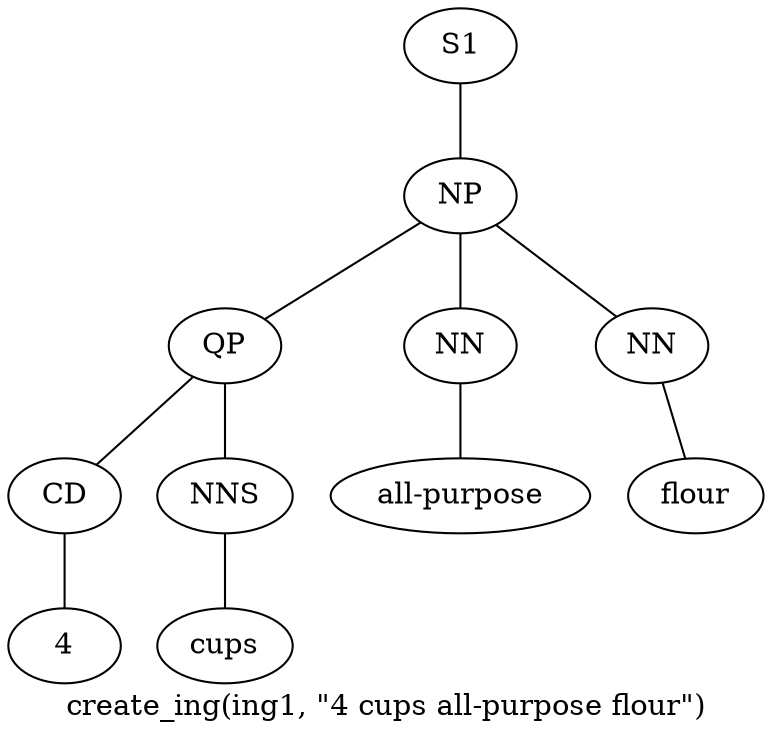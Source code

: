 graph SyntaxGraph {
	label = "create_ing(ing1, \"4 cups all-purpose flour\")";
	Node0 [label="S1"];
	Node1 [label="NP"];
	Node2 [label="QP"];
	Node3 [label="CD"];
	Node4 [label="4"];
	Node5 [label="NNS"];
	Node6 [label="cups"];
	Node7 [label="NN"];
	Node8 [label="all-purpose"];
	Node9 [label="NN"];
	Node10 [label="flour"];

	Node0 -- Node1;
	Node1 -- Node2;
	Node1 -- Node7;
	Node1 -- Node9;
	Node2 -- Node3;
	Node2 -- Node5;
	Node3 -- Node4;
	Node5 -- Node6;
	Node7 -- Node8;
	Node9 -- Node10;
}
